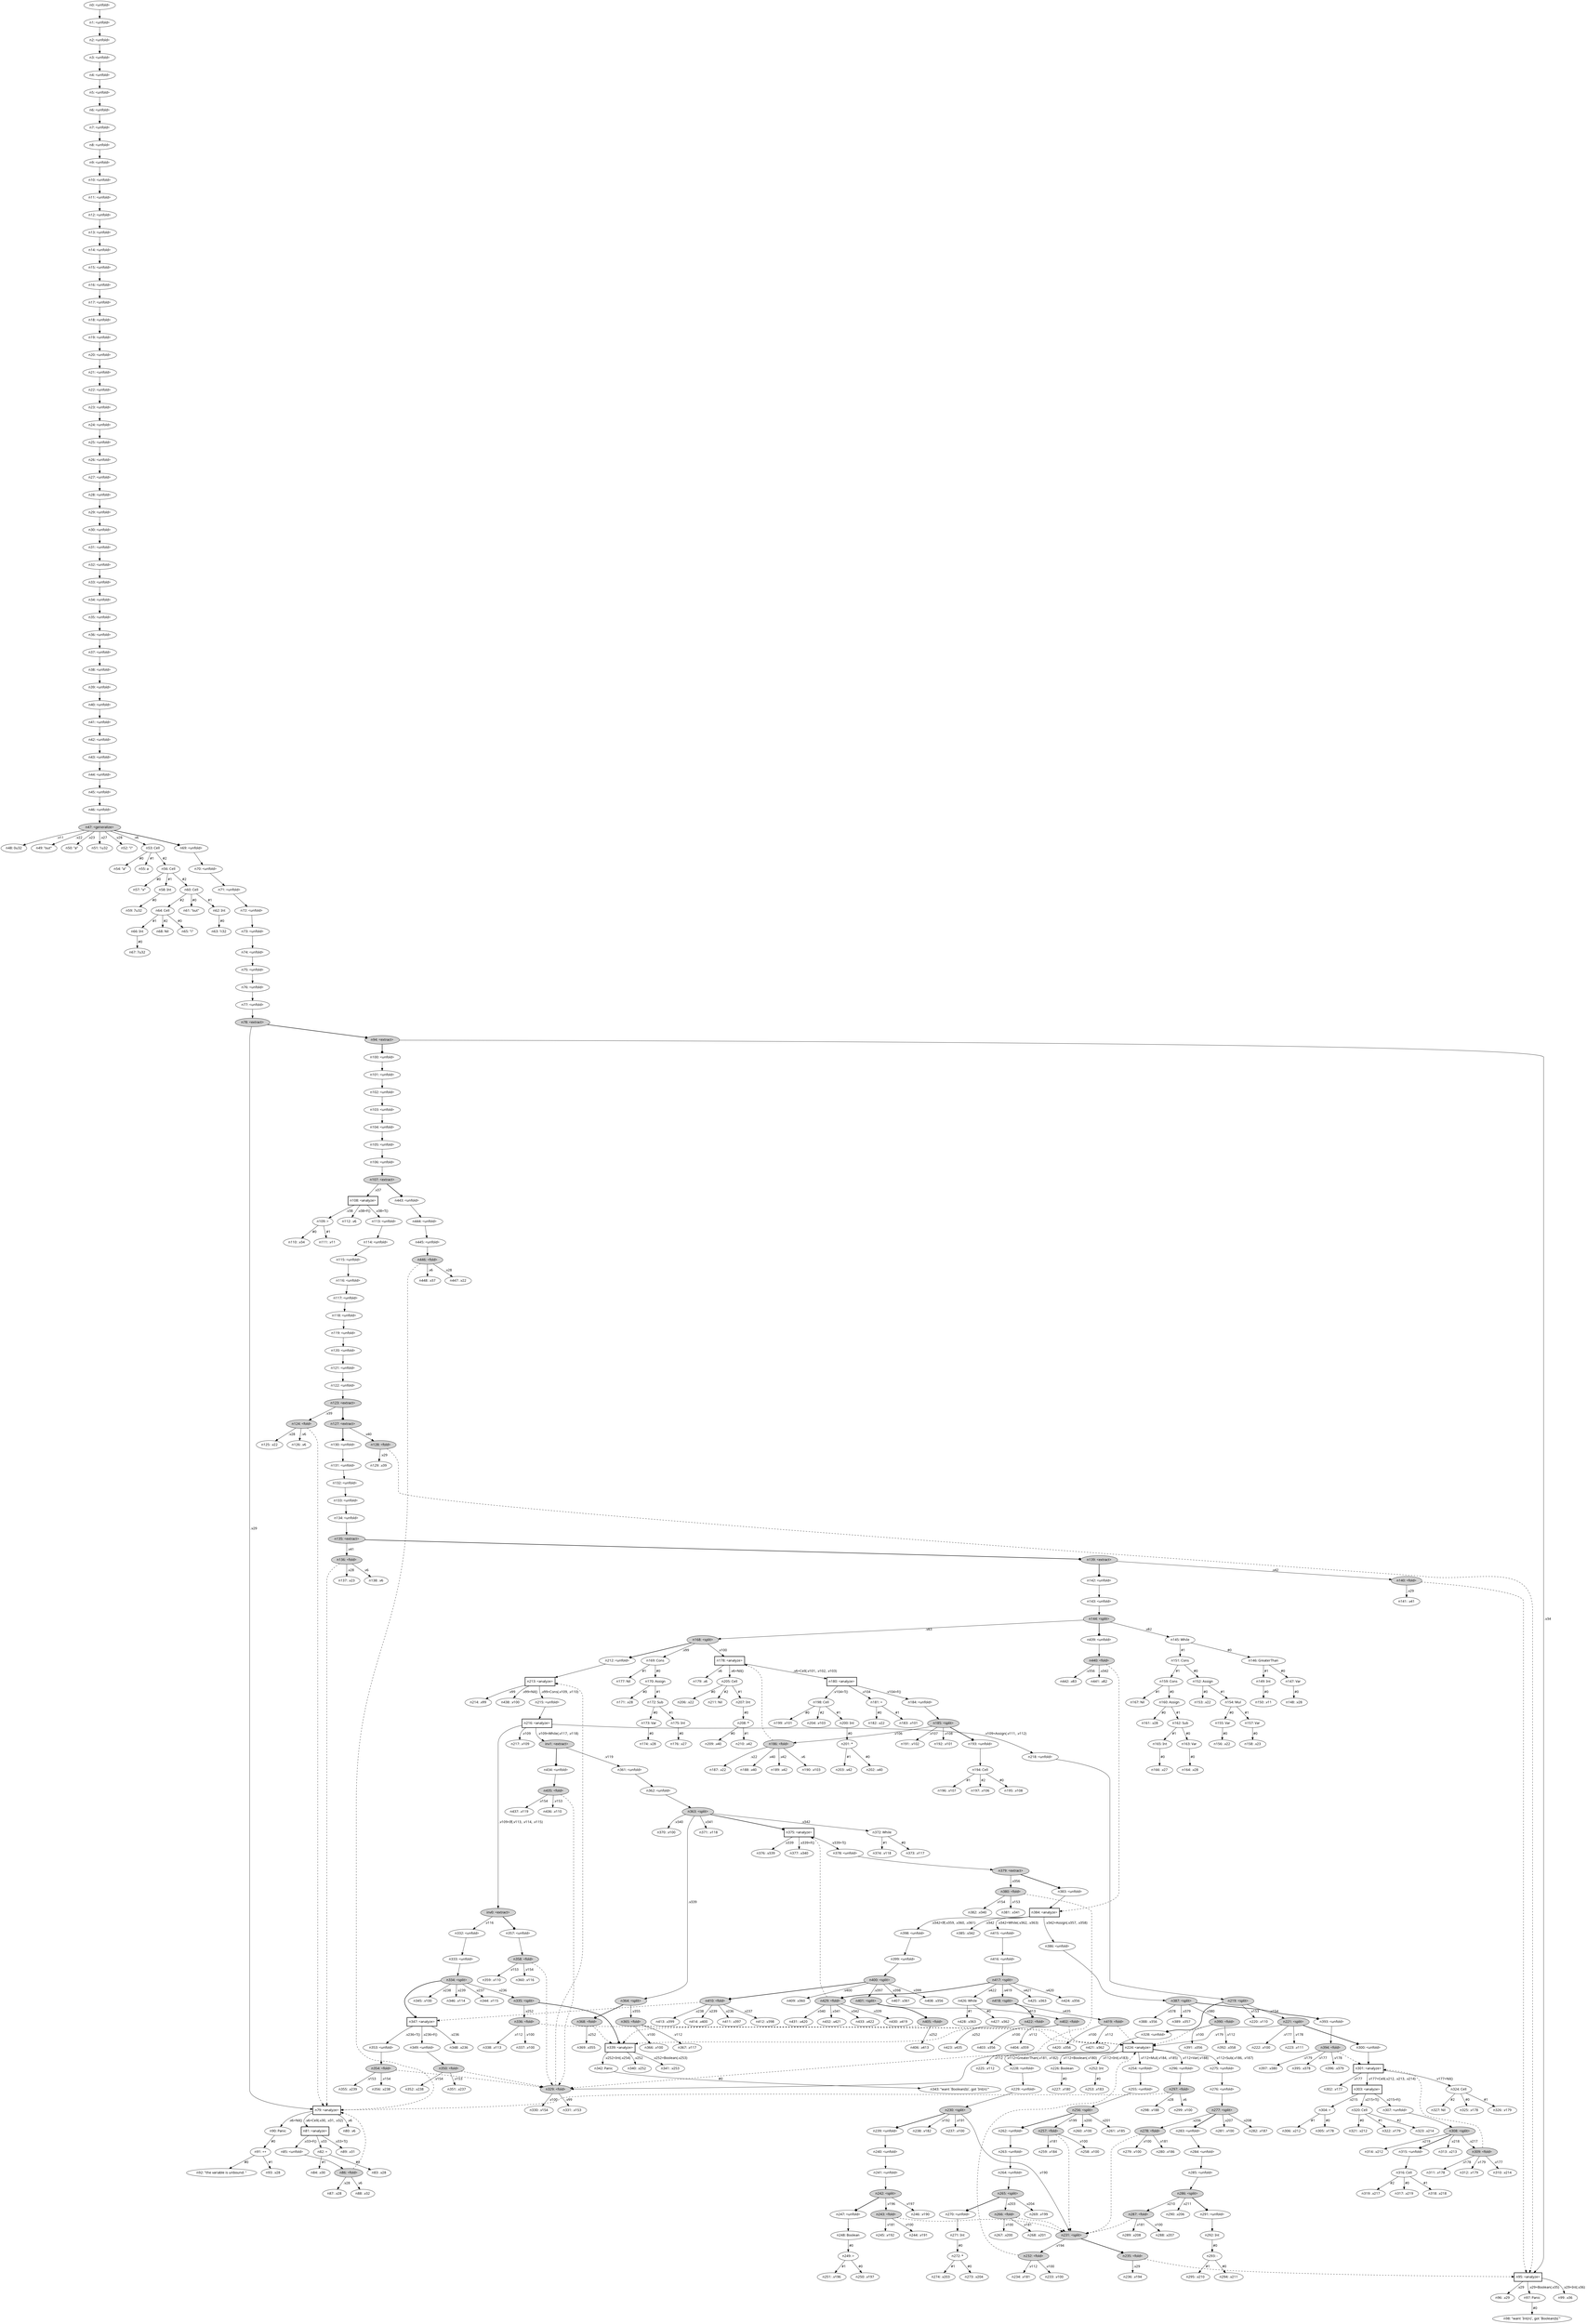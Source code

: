 digraph {
    node [fontname="bold helvetica"];
    edge [fontname="bold helvetica"];
    n0 [label="n0: <unfold>"];
    n1 [label="n1: <unfold>"];
    n0 -> n1;
    n2 [label="n2: <unfold>"];
    n1 -> n2;
    n3 [label="n3: <unfold>"];
    n2 -> n3;
    n4 [label="n4: <unfold>"];
    n3 -> n4;
    n5 [label="n5: <unfold>"];
    n4 -> n5;
    n6 [label="n6: <unfold>"];
    n5 -> n6;
    n7 [label="n7: <unfold>"];
    n6 -> n7;
    n8 [label="n8: <unfold>"];
    n7 -> n8;
    n9 [label="n9: <unfold>"];
    n8 -> n9;
    n10 [label="n10: <unfold>"];
    n9 -> n10;
    n11 [label="n11: <unfold>"];
    n10 -> n11;
    n12 [label="n12: <unfold>"];
    n11 -> n12;
    n13 [label="n13: <unfold>"];
    n12 -> n13;
    n14 [label="n14: <unfold>"];
    n13 -> n14;
    n15 [label="n15: <unfold>"];
    n14 -> n15;
    n16 [label="n16: <unfold>"];
    n15 -> n16;
    n17 [label="n17: <unfold>"];
    n16 -> n17;
    n18 [label="n18: <unfold>"];
    n17 -> n18;
    n19 [label="n19: <unfold>"];
    n18 -> n19;
    n20 [label="n20: <unfold>"];
    n19 -> n20;
    n21 [label="n21: <unfold>"];
    n20 -> n21;
    n22 [label="n22: <unfold>"];
    n21 -> n22;
    n23 [label="n23: <unfold>"];
    n22 -> n23;
    n24 [label="n24: <unfold>"];
    n23 -> n24;
    n25 [label="n25: <unfold>"];
    n24 -> n25;
    n26 [label="n26: <unfold>"];
    n25 -> n26;
    n27 [label="n27: <unfold>"];
    n26 -> n27;
    n28 [label="n28: <unfold>"];
    n27 -> n28;
    n29 [label="n29: <unfold>"];
    n28 -> n29;
    n30 [label="n30: <unfold>"];
    n29 -> n30;
    n31 [label="n31: <unfold>"];
    n30 -> n31;
    n32 [label="n32: <unfold>"];
    n31 -> n32;
    n33 [label="n33: <unfold>"];
    n32 -> n33;
    n34 [label="n34: <unfold>"];
    n33 -> n34;
    n35 [label="n35: <unfold>"];
    n34 -> n35;
    n36 [label="n36: <unfold>"];
    n35 -> n36;
    n37 [label="n37: <unfold>"];
    n36 -> n37;
    n38 [label="n38: <unfold>"];
    n37 -> n38;
    n39 [label="n39: <unfold>"];
    n38 -> n39;
    n40 [label="n40: <unfold>"];
    n39 -> n40;
    n41 [label="n41: <unfold>"];
    n40 -> n41;
    n42 [label="n42: <unfold>"];
    n41 -> n42;
    n43 [label="n43: <unfold>"];
    n42 -> n43;
    n44 [label="n44: <unfold>"];
    n43 -> n44;
    n45 [label="n45: <unfold>"];
    n44 -> n45;
    n46 [label="n46: <unfold>"];
    n45 -> n46;
    n47 [label="n47: <generalize>"] [style=filled];
    n46 -> n47;
    n48 [label="n48: 0u32"];
    n47 -> n48 [label=" .v11 "];
    n49 [label="n49: \"out\""];
    n47 -> n49 [label=" .v22 "];
    n50 [label="n50: \"a\""];
    n47 -> n50 [label=" .v23 "];
    n51 [label="n51: 1u32"];
    n47 -> n51 [label=" .v27 "];
    n52 [label="n52: \"i\""];
    n47 -> n52 [label=" .v28 "];
    n53 [label="n53: Cell"];
    n47 -> n53 [label=" .v6 "];
    n54 [label="n54: \"a\""];
    n53 -> n54 [label=" #0 "];
    n55 [label="n55: a"];
    n53 -> n55 [label=" #1 "];
    n56 [label="n56: Cell"];
    n53 -> n56 [label=" #2 "];
    n57 [label="n57: \"x\""];
    n56 -> n57 [label=" #0 "];
    n58 [label="n58: Int"];
    n56 -> n58 [label=" #1 "];
    n59 [label="n59: 7u32"];
    n58 -> n59 [label=" #0 "];
    n60 [label="n60: Cell"];
    n56 -> n60 [label=" #2 "];
    n61 [label="n61: \"out\""];
    n60 -> n61 [label=" #0 "];
    n62 [label="n62: Int"];
    n60 -> n62 [label=" #1 "];
    n63 [label="n63: 1i32"];
    n62 -> n63 [label=" #0 "];
    n64 [label="n64: Cell"];
    n60 -> n64 [label=" #2 "];
    n65 [label="n65: \"i\""];
    n64 -> n65 [label=" #0 "];
    n66 [label="n66: Int"];
    n64 -> n66 [label=" #1 "];
    n67 [label="n67: 7u32"];
    n66 -> n67 [label=" #0 "];
    n68 [label="n68: Nil"];
    n64 -> n68 [label=" #2 "];
    n69 [label="n69: <unfold>"];
    n47 -> n69 [penwidth=1.7 arrowhead=dot];
    n70 [label="n70: <unfold>"];
    n69 -> n70;
    n71 [label="n71: <unfold>"];
    n70 -> n71;
    n72 [label="n72: <unfold>"];
    n71 -> n72;
    n73 [label="n73: <unfold>"];
    n72 -> n73;
    n74 [label="n74: <unfold>"];
    n73 -> n74;
    n75 [label="n75: <unfold>"];
    n74 -> n75;
    n76 [label="n76: <unfold>"];
    n75 -> n76;
    n77 [label="n77: <unfold>"];
    n76 -> n77;
    n78 [label="n78: <extract>"] [style=filled];
    n77 -> n78;
    n79 [label="n79: <analyze>"] [shape=box style=bold];
    n78 -> n79 [label=" .v29 "];
    n80 [label="n80: .v6"];
    n79 -> n80 [label=" .v6 "];
    n81 [label="n81: <analyze>"] [shape=box style=bold];
    n79 -> n81 [label=" .v6=Cell(.v30, .v31, .v32) "];
    n82 [label="n82: ="];
    n81 -> n82 [label=" .v33 "];
    n83 [label="n83: .v28"];
    n82 -> n83 [label=" #0 "];
    n84 [label="n84: .v30"];
    n82 -> n84 [label=" #1 "];
    n85 [label="n85: <unfold>"];
    n81 -> n85 [label=" .v33=F() "];
    n86 [label="n86: <fold>"] [style=filled];
    n85 -> n86;
    n86 -> n79 [style=dashed];
    n87 [label="n87: .v28"];
    n86 -> n87 [label=" .v28 "];
    n88 [label="n88: .v32"];
    n86 -> n88 [label=" .v6 "];
    n89 [label="n89: .v31"];
    n81 -> n89 [label=" .v33=T() "];
    n90 [label="n90: Panic"];
    n79 -> n90 [label=" .v6=Nil() "];
    n91 [label="n91: ++"];
    n90 -> n91 [label=" #0 "];
    n92 [label="n92: \"the variable is unbound: \""];
    n91 -> n92 [label=" #0 "];
    n93 [label="n93: .v28"];
    n91 -> n93 [label=" #1 "];
    n94 [label="n94: <extract>"] [style=filled];
    n78 -> n94 [penwidth=1.7 arrowhead=dot];
    n95 [label="n95: <analyze>"] [shape=box style=bold];
    n94 -> n95 [label=" .v34 "];
    n96 [label="n96: .v29"];
    n95 -> n96 [label=" .v29 "];
    n97 [label="n97: Panic"];
    n95 -> n97 [label=" .v29=Boolean(.v35) "];
    n98 [label="n98: \"want `Int(n)`, got `Boolean(b)`\""];
    n97 -> n98 [label=" #0 "];
    n99 [label="n99: .v36"];
    n95 -> n99 [label=" .v29=Int(.v36) "];
    n100 [label="n100: <unfold>"];
    n94 -> n100 [penwidth=1.7 arrowhead=dot];
    n101 [label="n101: <unfold>"];
    n100 -> n101;
    n102 [label="n102: <unfold>"];
    n101 -> n102;
    n103 [label="n103: <unfold>"];
    n102 -> n103;
    n104 [label="n104: <unfold>"];
    n103 -> n104;
    n105 [label="n105: <unfold>"];
    n104 -> n105;
    n106 [label="n106: <unfold>"];
    n105 -> n106;
    n107 [label="n107: <extract>"] [style=filled];
    n106 -> n107;
    n108 [label="n108: <analyze>"] [shape=box style=bold];
    n107 -> n108 [label=" .v37 "];
    n109 [label="n109: >"];
    n108 -> n109 [label=" .v38 "];
    n110 [label="n110: .v34"];
    n109 -> n110 [label=" #0 "];
    n111 [label="n111: .v11"];
    n109 -> n111 [label=" #1 "];
    n112 [label="n112: .v6"];
    n108 -> n112 [label=" .v38=F() "];
    n113 [label="n113: <unfold>"];
    n108 -> n113 [label=" .v38=T() "];
    n114 [label="n114: <unfold>"];
    n113 -> n114;
    n115 [label="n115: <unfold>"];
    n114 -> n115;
    n116 [label="n116: <unfold>"];
    n115 -> n116;
    n117 [label="n117: <unfold>"];
    n116 -> n117;
    n118 [label="n118: <unfold>"];
    n117 -> n118;
    n119 [label="n119: <unfold>"];
    n118 -> n119;
    n120 [label="n120: <unfold>"];
    n119 -> n120;
    n121 [label="n121: <unfold>"];
    n120 -> n121;
    n122 [label="n122: <unfold>"];
    n121 -> n122;
    n123 [label="n123: <extract>"] [style=filled];
    n122 -> n123;
    n124 [label="n124: <fold>"] [style=filled];
    n123 -> n124 [label=" .v39 "];
    n124 -> n79 [style=dashed];
    n125 [label="n125: .v22"];
    n124 -> n125 [label=" .v28 "];
    n126 [label="n126: .v6"];
    n124 -> n126 [label=" .v6 "];
    n127 [label="n127: <extract>"] [style=filled];
    n123 -> n127 [penwidth=1.7 arrowhead=dot];
    n128 [label="n128: <fold>"] [style=filled];
    n127 -> n128 [label=" .v40 "];
    n128 -> n95 [style=dashed];
    n129 [label="n129: .v39"];
    n128 -> n129 [label=" .v29 "];
    n130 [label="n130: <unfold>"];
    n127 -> n130 [penwidth=1.7 arrowhead=dot];
    n131 [label="n131: <unfold>"];
    n130 -> n131;
    n132 [label="n132: <unfold>"];
    n131 -> n132;
    n133 [label="n133: <unfold>"];
    n132 -> n133;
    n134 [label="n134: <unfold>"];
    n133 -> n134;
    n135 [label="n135: <extract>"] [style=filled];
    n134 -> n135;
    n136 [label="n136: <fold>"] [style=filled];
    n135 -> n136 [label=" .v41 "];
    n136 -> n79 [style=dashed];
    n137 [label="n137: .v23"];
    n136 -> n137 [label=" .v28 "];
    n138 [label="n138: .v6"];
    n136 -> n138 [label=" .v6 "];
    n139 [label="n139: <extract>"] [style=filled];
    n135 -> n139 [penwidth=1.7 arrowhead=dot];
    n140 [label="n140: <fold>"] [style=filled];
    n139 -> n140 [label=" .v42 "];
    n140 -> n95 [style=dashed];
    n141 [label="n141: .v41"];
    n140 -> n141 [label=" .v29 "];
    n142 [label="n142: <unfold>"];
    n139 -> n142 [penwidth=1.7 arrowhead=dot];
    n143 [label="n143: <unfold>"];
    n142 -> n143;
    n144 [label="n144: <split>"] [style=filled];
    n143 -> n144;
    n145 [label="n145: While"];
    n144 -> n145 [label=" .v82 "];
    n146 [label="n146: GreaterThan"];
    n145 -> n146 [label=" #0 "];
    n147 [label="n147: Var"];
    n146 -> n147 [label=" #0 "];
    n148 [label="n148: .v28"];
    n147 -> n148 [label=" #0 "];
    n149 [label="n149: Int"];
    n146 -> n149 [label=" #1 "];
    n150 [label="n150: .v11"];
    n149 -> n150 [label=" #0 "];
    n151 [label="n151: Cons"];
    n145 -> n151 [label=" #1 "];
    n152 [label="n152: Assign"];
    n151 -> n152 [label=" #0 "];
    n153 [label="n153: .v22"];
    n152 -> n153 [label=" #0 "];
    n154 [label="n154: Mul"];
    n152 -> n154 [label=" #1 "];
    n155 [label="n155: Var"];
    n154 -> n155 [label=" #0 "];
    n156 [label="n156: .v22"];
    n155 -> n156 [label=" #0 "];
    n157 [label="n157: Var"];
    n154 -> n157 [label=" #1 "];
    n158 [label="n158: .v23"];
    n157 -> n158 [label=" #0 "];
    n159 [label="n159: Cons"];
    n151 -> n159 [label=" #1 "];
    n160 [label="n160: Assign"];
    n159 -> n160 [label=" #0 "];
    n161 [label="n161: .v28"];
    n160 -> n161 [label=" #0 "];
    n162 [label="n162: Sub"];
    n160 -> n162 [label=" #1 "];
    n163 [label="n163: Var"];
    n162 -> n163 [label=" #0 "];
    n164 [label="n164: .v28"];
    n163 -> n164 [label=" #0 "];
    n165 [label="n165: Int"];
    n162 -> n165 [label=" #1 "];
    n166 [label="n166: .v27"];
    n165 -> n166 [label=" #0 "];
    n167 [label="n167: Nil"];
    n159 -> n167 [label=" #1 "];
    n168 [label="n168: <split>"] [style=filled];
    n144 -> n168 [label=" .v83 "];
    n169 [label="n169: Cons"];
    n168 -> n169 [label=" .v99 "];
    n170 [label="n170: Assign"];
    n169 -> n170 [label=" #0 "];
    n171 [label="n171: .v28"];
    n170 -> n171 [label=" #0 "];
    n172 [label="n172: Sub"];
    n170 -> n172 [label=" #1 "];
    n173 [label="n173: Var"];
    n172 -> n173 [label=" #0 "];
    n174 [label="n174: .v28"];
    n173 -> n174 [label=" #0 "];
    n175 [label="n175: Int"];
    n172 -> n175 [label=" #1 "];
    n176 [label="n176: .v27"];
    n175 -> n176 [label=" #0 "];
    n177 [label="n177: Nil"];
    n169 -> n177 [label=" #1 "];
    n178 [label="n178: <analyze>"] [shape=box style=bold];
    n168 -> n178 [label=" .v100 "];
    n179 [label="n179: .v6"];
    n178 -> n179 [label=" .v6 "];
    n180 [label="n180: <analyze>"] [shape=box style=bold];
    n178 -> n180 [label=" .v6=Cell(.v101, .v102, .v103) "];
    n181 [label="n181: ="];
    n180 -> n181 [label=" .v104 "];
    n182 [label="n182: .v22"];
    n181 -> n182 [label=" #0 "];
    n183 [label="n183: .v101"];
    n181 -> n183 [label=" #1 "];
    n184 [label="n184: <unfold>"];
    n180 -> n184 [label=" .v104=F() "];
    n185 [label="n185: <split>"] [style=filled];
    n184 -> n185;
    n186 [label="n186: <fold>"] [style=filled];
    n185 -> n186 [label=" .v106 "];
    n186 -> n178 [style=dashed];
    n187 [label="n187: .v22"];
    n186 -> n187 [label=" .v22 "];
    n188 [label="n188: .v40"];
    n186 -> n188 [label=" .v40 "];
    n189 [label="n189: .v42"];
    n186 -> n189 [label=" .v42 "];
    n190 [label="n190: .v103"];
    n186 -> n190 [label=" .v6 "];
    n191 [label="n191: .v102"];
    n185 -> n191 [label=" .v107 "];
    n192 [label="n192: .v101"];
    n185 -> n192 [label=" .v108 "];
    n193 [label="n193: <unfold>"];
    n185 -> n193 [penwidth=1.7 arrowhead=dot];
    n194 [label="n194: Cell"];
    n193 -> n194;
    n195 [label="n195: .v108"];
    n194 -> n195 [label=" #0 "];
    n196 [label="n196: .v107"];
    n194 -> n196 [label=" #1 "];
    n197 [label="n197: .v106"];
    n194 -> n197 [label=" #2 "];
    n198 [label="n198: Cell"];
    n180 -> n198 [label=" .v104=T() "];
    n199 [label="n199: .v101"];
    n198 -> n199 [label=" #0 "];
    n200 [label="n200: Int"];
    n198 -> n200 [label=" #1 "];
    n201 [label="n201: *"];
    n200 -> n201 [label=" #0 "];
    n202 [label="n202: .v40"];
    n201 -> n202 [label=" #0 "];
    n203 [label="n203: .v42"];
    n201 -> n203 [label=" #1 "];
    n204 [label="n204: .v103"];
    n198 -> n204 [label=" #2 "];
    n205 [label="n205: Cell"];
    n178 -> n205 [label=" .v6=Nil() "];
    n206 [label="n206: .v22"];
    n205 -> n206 [label=" #0 "];
    n207 [label="n207: Int"];
    n205 -> n207 [label=" #1 "];
    n208 [label="n208: *"];
    n207 -> n208 [label=" #0 "];
    n209 [label="n209: .v40"];
    n208 -> n209 [label=" #0 "];
    n210 [label="n210: .v42"];
    n208 -> n210 [label=" #1 "];
    n211 [label="n211: Nil"];
    n205 -> n211 [label=" #2 "];
    n212 [label="n212: <unfold>"];
    n168 -> n212 [penwidth=1.7 arrowhead=dot];
    n213 [label="n213: <analyze>"] [shape=box style=bold];
    n212 -> n213;
    n214 [label="n214: .v99"];
    n213 -> n214 [label=" .v99 "];
    n215 [label="n215: <unfold>"];
    n213 -> n215 [label=" .v99=Cons(.v109, .v110) "];
    n216 [label="n216: <analyze>"] [shape=box style=bold];
    n215 -> n216;
    n217 [label="n217: .v109"];
    n216 -> n217 [label=" .v109 "];
    n218 [label="n218: <unfold>"];
    n216 -> n218 [label=" .v109=Assign(.v111, .v112) "];
    n219 [label="n219: <split>"] [style=filled];
    n218 -> n219;
    n220 [label="n220: .v110"];
    n219 -> n220 [label=" .v153 "];
    n221 [label="n221: <split>"] [style=filled];
    n219 -> n221 [label=" .v154 "];
    n222 [label="n222: .v100"];
    n221 -> n222 [label=" .v177 "];
    n223 [label="n223: .v111"];
    n221 -> n223 [label=" .v178 "];
    n224 [label="n224: <analyze>"] [shape=box style=bold];
    n221 -> n224 [label=" .v179 "];
    n225 [label="n225: .v112"];
    n224 -> n225 [label=" .v112 "];
    n226 [label="n226: Boolean"];
    n224 -> n226 [label=" .v112=Boolean(.v180) "];
    n227 [label="n227: .v180"];
    n226 -> n227 [label=" #0 "];
    n228 [label="n228: <unfold>"];
    n224 -> n228 [label=" .v112=GreaterThan(.v181, .v182) "];
    n229 [label="n229: <unfold>"];
    n228 -> n229;
    n230 [label="n230: <split>"] [style=filled];
    n229 -> n230;
    n231 [label="n231: <split>"] [style=filled];
    n230 -> n231 [label=" .v190 "];
    n232 [label="n232: <fold>"] [style=filled];
    n231 -> n232 [label=" .v194 "];
    n232 -> n224 [style=dashed];
    n233 [label="n233: .v100"];
    n232 -> n233 [label=" .v100 "];
    n234 [label="n234: .v181"];
    n232 -> n234 [label=" .v112 "];
    n235 [label="n235: <fold>"] [style=filled];
    n231 -> n235 [penwidth=1.7 arrowhead=dot];
    n235 -> n95 [style=dashed];
    n236 [label="n236: .v194"];
    n235 -> n236 [label=" .v29 "];
    n237 [label="n237: .v100"];
    n230 -> n237 [label=" .v191 "];
    n238 [label="n238: .v182"];
    n230 -> n238 [label=" .v192 "];
    n239 [label="n239: <unfold>"];
    n230 -> n239 [penwidth=1.7 arrowhead=dot];
    n240 [label="n240: <unfold>"];
    n239 -> n240;
    n241 [label="n241: <unfold>"];
    n240 -> n241;
    n242 [label="n242: <split>"] [style=filled];
    n241 -> n242;
    n243 [label="n243: <fold>"] [style=filled];
    n242 -> n243 [label=" .v196 "];
    n243 -> n231 [style=dashed];
    n244 [label="n244: .v191"];
    n243 -> n244 [label=" .v100 "];
    n245 [label="n245: .v192"];
    n243 -> n245 [label=" .v181 "];
    n246 [label="n246: .v190"];
    n242 -> n246 [label=" .v197 "];
    n247 [label="n247: <unfold>"];
    n242 -> n247 [penwidth=1.7 arrowhead=dot];
    n248 [label="n248: Boolean"];
    n247 -> n248;
    n249 [label="n249: >"];
    n248 -> n249 [label=" #0 "];
    n250 [label="n250: .v197"];
    n249 -> n250 [label=" #0 "];
    n251 [label="n251: .v196"];
    n249 -> n251 [label=" #1 "];
    n252 [label="n252: Int"];
    n224 -> n252 [label=" .v112=Int(.v183) "];
    n253 [label="n253: .v183"];
    n252 -> n253 [label=" #0 "];
    n254 [label="n254: <unfold>"];
    n224 -> n254 [label=" .v112=Mul(.v184, .v185) "];
    n255 [label="n255: <unfold>"];
    n254 -> n255;
    n256 [label="n256: <split>"] [style=filled];
    n255 -> n256;
    n257 [label="n257: <fold>"] [style=filled];
    n256 -> n257 [label=" .v199 "];
    n257 -> n231 [style=dashed];
    n258 [label="n258: .v100"];
    n257 -> n258 [label=" .v100 "];
    n259 [label="n259: .v184"];
    n257 -> n259 [label=" .v181 "];
    n260 [label="n260: .v100"];
    n256 -> n260 [label=" .v200 "];
    n261 [label="n261: .v185"];
    n256 -> n261 [label=" .v201 "];
    n262 [label="n262: <unfold>"];
    n256 -> n262 [penwidth=1.7 arrowhead=dot];
    n263 [label="n263: <unfold>"];
    n262 -> n263;
    n264 [label="n264: <unfold>"];
    n263 -> n264;
    n265 [label="n265: <split>"] [style=filled];
    n264 -> n265;
    n266 [label="n266: <fold>"] [style=filled];
    n265 -> n266 [label=" .v203 "];
    n266 -> n231 [style=dashed];
    n267 [label="n267: .v200"];
    n266 -> n267 [label=" .v100 "];
    n268 [label="n268: .v201"];
    n266 -> n268 [label=" .v181 "];
    n269 [label="n269: .v199"];
    n265 -> n269 [label=" .v204 "];
    n270 [label="n270: <unfold>"];
    n265 -> n270 [penwidth=1.7 arrowhead=dot];
    n271 [label="n271: Int"];
    n270 -> n271;
    n272 [label="n272: *"];
    n271 -> n272 [label=" #0 "];
    n273 [label="n273: .v204"];
    n272 -> n273 [label=" #0 "];
    n274 [label="n274: .v203"];
    n272 -> n274 [label=" #1 "];
    n275 [label="n275: <unfold>"];
    n224 -> n275 [label=" .v112=Sub(.v186, .v187) "];
    n276 [label="n276: <unfold>"];
    n275 -> n276;
    n277 [label="n277: <split>"] [style=filled];
    n276 -> n277;
    n278 [label="n278: <fold>"] [style=filled];
    n277 -> n278 [label=" .v206 "];
    n278 -> n231 [style=dashed];
    n279 [label="n279: .v100"];
    n278 -> n279 [label=" .v100 "];
    n280 [label="n280: .v186"];
    n278 -> n280 [label=" .v181 "];
    n281 [label="n281: .v100"];
    n277 -> n281 [label=" .v207 "];
    n282 [label="n282: .v187"];
    n277 -> n282 [label=" .v208 "];
    n283 [label="n283: <unfold>"];
    n277 -> n283 [penwidth=1.7 arrowhead=dot];
    n284 [label="n284: <unfold>"];
    n283 -> n284;
    n285 [label="n285: <unfold>"];
    n284 -> n285;
    n286 [label="n286: <split>"] [style=filled];
    n285 -> n286;
    n287 [label="n287: <fold>"] [style=filled];
    n286 -> n287 [label=" .v210 "];
    n287 -> n231 [style=dashed];
    n288 [label="n288: .v207"];
    n287 -> n288 [label=" .v100 "];
    n289 [label="n289: .v208"];
    n287 -> n289 [label=" .v181 "];
    n290 [label="n290: .v206"];
    n286 -> n290 [label=" .v211 "];
    n291 [label="n291: <unfold>"];
    n286 -> n291 [penwidth=1.7 arrowhead=dot];
    n292 [label="n292: Int"];
    n291 -> n292;
    n293 [label="n293: -"];
    n292 -> n293 [label=" #0 "];
    n294 [label="n294: .v211"];
    n293 -> n294 [label=" #0 "];
    n295 [label="n295: .v210"];
    n293 -> n295 [label=" #1 "];
    n296 [label="n296: <unfold>"];
    n224 -> n296 [label=" .v112=Var(.v188) "];
    n297 [label="n297: <fold>"] [style=filled];
    n296 -> n297;
    n297 -> n79 [style=dashed];
    n298 [label="n298: .v188"];
    n297 -> n298 [label=" .v28 "];
    n299 [label="n299: .v100"];
    n297 -> n299 [label=" .v6 "];
    n300 [label="n300: <unfold>"];
    n221 -> n300 [penwidth=1.7 arrowhead=dot];
    n301 [label="n301: <analyze>"] [shape=box style=bold];
    n300 -> n301;
    n302 [label="n302: .v177"];
    n301 -> n302 [label=" .v177 "];
    n303 [label="n303: <analyze>"] [shape=box style=bold];
    n301 -> n303 [label=" .v177=Cell(.v212, .v213, .v214) "];
    n304 [label="n304: ="];
    n303 -> n304 [label=" .v215 "];
    n305 [label="n305: .v178"];
    n304 -> n305 [label=" #0 "];
    n306 [label="n306: .v212"];
    n304 -> n306 [label=" #1 "];
    n307 [label="n307: <unfold>"];
    n303 -> n307 [label=" .v215=F() "];
    n308 [label="n308: <split>"] [style=filled];
    n307 -> n308;
    n309 [label="n309: <fold>"] [style=filled];
    n308 -> n309 [label=" .v217 "];
    n309 -> n301 [style=dashed];
    n310 [label="n310: .v214"];
    n309 -> n310 [label=" .v177 "];
    n311 [label="n311: .v178"];
    n309 -> n311 [label=" .v178 "];
    n312 [label="n312: .v179"];
    n309 -> n312 [label=" .v179 "];
    n313 [label="n313: .v213"];
    n308 -> n313 [label=" .v218 "];
    n314 [label="n314: .v212"];
    n308 -> n314 [label=" .v219 "];
    n315 [label="n315: <unfold>"];
    n308 -> n315 [penwidth=1.7 arrowhead=dot];
    n316 [label="n316: Cell"];
    n315 -> n316;
    n317 [label="n317: .v219"];
    n316 -> n317 [label=" #0 "];
    n318 [label="n318: .v218"];
    n316 -> n318 [label=" #1 "];
    n319 [label="n319: .v217"];
    n316 -> n319 [label=" #2 "];
    n320 [label="n320: Cell"];
    n303 -> n320 [label=" .v215=T() "];
    n321 [label="n321: .v212"];
    n320 -> n321 [label=" #0 "];
    n322 [label="n322: .v179"];
    n320 -> n322 [label=" #1 "];
    n323 [label="n323: .v214"];
    n320 -> n323 [label=" #2 "];
    n324 [label="n324: Cell"];
    n301 -> n324 [label=" .v177=Nil() "];
    n325 [label="n325: .v178"];
    n324 -> n325 [label=" #0 "];
    n326 [label="n326: .v179"];
    n324 -> n326 [label=" #1 "];
    n327 [label="n327: Nil"];
    n324 -> n327 [label=" #2 "];
    n328 [label="n328: <unfold>"];
    n219 -> n328 [penwidth=1.7 arrowhead=dot];
    n329 [label="n329: <fold>"] [style=filled];
    n328 -> n329;
    n329 -> n213 [style=dashed];
    n330 [label="n330: .v154"];
    n329 -> n330 [label=" .v100 "];
    n331 [label="n331: .v153"];
    n329 -> n331 [label=" .v99 "];
    inv0 [label="inv0: <extract>"] [style=filled];
    n216 -> inv0 [label=" .v109=If(.v113, .v114, .v115) "];
    n332 [label="n332: <unfold>"];
    inv0 -> n332 [label=" .v116 "];
    n333 [label="n333: <unfold>"];
    n332 -> n333;
    n334 [label="n334: <split>"] [style=filled];
    n333 -> n334;
    n335 [label="n335: <split>"] [style=filled];
    n334 -> n335 [label=" .v236 "];
    n336 [label="n336: <fold>"] [style=filled];
    n335 -> n336 [label=" .v252 "];
    n336 -> n224 [style=dashed];
    n337 [label="n337: .v100"];
    n336 -> n337 [label=" .v100 "];
    n338 [label="n338: .v113"];
    n336 -> n338 [label=" .v112 "];
    n339 [label="n339: <analyze>"] [shape=box style=bold];
    n335 -> n339 [penwidth=1.7 arrowhead=dot];
    n340 [label="n340: .v252"];
    n339 -> n340 [label=" .v252 "];
    n341 [label="n341: .v253"];
    n339 -> n341 [label=" .v252=Boolean(.v253) "];
    n342 [label="n342: Panic"];
    n339 -> n342 [label=" .v252=Int(.v254) "];
    n343 [label="n343: \"want `Boolean(b)`, got `Int(n)`\""];
    n342 -> n343 [label=" #0 "];
    n344 [label="n344: .v115"];
    n334 -> n344 [label=" .v237 "];
    n345 [label="n345: .v100"];
    n334 -> n345 [label=" .v238 "];
    n346 [label="n346: .v114"];
    n334 -> n346 [label=" .v239 "];
    n347 [label="n347: <analyze>"] [shape=box style=bold];
    n334 -> n347 [penwidth=1.7 arrowhead=dot];
    n348 [label="n348: .v236"];
    n347 -> n348 [label=" .v236 "];
    n349 [label="n349: <unfold>"];
    n347 -> n349 [label=" .v236=F() "];
    n350 [label="n350: <fold>"] [style=filled];
    n349 -> n350;
    n350 -> n329 [style=dashed];
    n351 [label="n351: .v237"];
    n350 -> n351 [label=" .v153 "];
    n352 [label="n352: .v238"];
    n350 -> n352 [label=" .v154 "];
    n353 [label="n353: <unfold>"];
    n347 -> n353 [label=" .v236=T() "];
    n354 [label="n354: <fold>"] [style=filled];
    n353 -> n354;
    n354 -> n329 [style=dashed];
    n355 [label="n355: .v239"];
    n354 -> n355 [label=" .v153 "];
    n356 [label="n356: .v238"];
    n354 -> n356 [label=" .v154 "];
    n357 [label="n357: <unfold>"];
    inv0 -> n357 [penwidth=1.7 arrowhead=dot];
    n358 [label="n358: <fold>"] [style=filled];
    n357 -> n358;
    n358 -> n329 [style=dashed];
    n359 [label="n359: .v110"];
    n358 -> n359 [label=" .v153 "];
    n360 [label="n360: .v116"];
    n358 -> n360 [label=" .v154 "];
    inv1 [label="inv1: <extract>"] [style=filled];
    n216 -> inv1 [label=" .v109=While(.v117, .v118) "];
    n361 [label="n361: <unfold>"];
    inv1 -> n361 [label=" .v119 "];
    n362 [label="n362: <unfold>"];
    n361 -> n362;
    n363 [label="n363: <split>"] [style=filled];
    n362 -> n363;
    n364 [label="n364: <split>"] [style=filled];
    n363 -> n364 [label=" .v339 "];
    n365 [label="n365: <fold>"] [style=filled];
    n364 -> n365 [label=" .v355 "];
    n365 -> n224 [style=dashed];
    n366 [label="n366: .v100"];
    n365 -> n366 [label=" .v100 "];
    n367 [label="n367: .v117"];
    n365 -> n367 [label=" .v112 "];
    n368 [label="n368: <fold>"] [style=filled];
    n364 -> n368 [penwidth=1.7 arrowhead=dot];
    n368 -> n339 [style=dashed];
    n369 [label="n369: .v355"];
    n368 -> n369 [label=" .v252 "];
    n370 [label="n370: .v100"];
    n363 -> n370 [label=" .v340 "];
    n371 [label="n371: .v118"];
    n363 -> n371 [label=" .v341 "];
    n372 [label="n372: While"];
    n363 -> n372 [label=" .v342 "];
    n373 [label="n373: .v117"];
    n372 -> n373 [label=" #0 "];
    n374 [label="n374: .v118"];
    n372 -> n374 [label=" #1 "];
    n375 [label="n375: <analyze>"] [shape=box style=bold];
    n363 -> n375 [penwidth=1.7 arrowhead=dot];
    n376 [label="n376: .v339"];
    n375 -> n376 [label=" .v339 "];
    n377 [label="n377: .v340"];
    n375 -> n377 [label=" .v339=F() "];
    n378 [label="n378: <unfold>"];
    n375 -> n378 [label=" .v339=T() "];
    n379 [label="n379: <extract>"] [style=filled];
    n378 -> n379;
    n380 [label="n380: <fold>"] [style=filled];
    n379 -> n380 [label=" .v356 "];
    n380 -> n329 [style=dashed];
    n381 [label="n381: .v341"];
    n380 -> n381 [label=" .v153 "];
    n382 [label="n382: .v340"];
    n380 -> n382 [label=" .v154 "];
    n383 [label="n383: <unfold>"];
    n379 -> n383 [penwidth=1.7 arrowhead=dot];
    n384 [label="n384: <analyze>"] [shape=box style=bold];
    n383 -> n384;
    n385 [label="n385: .v342"];
    n384 -> n385 [label=" .v342 "];
    n386 [label="n386: <unfold>"];
    n384 -> n386 [label=" .v342=Assign(.v357, .v358) "];
    n387 [label="n387: <split>"] [style=filled];
    n386 -> n387;
    n388 [label="n388: .v356"];
    n387 -> n388 [label=" .v378 "];
    n389 [label="n389: .v357"];
    n387 -> n389 [label=" .v379 "];
    n390 [label="n390: <fold>"] [style=filled];
    n387 -> n390 [label=" .v380 "];
    n390 -> n224 [style=dashed];
    n391 [label="n391: .v356"];
    n390 -> n391 [label=" .v100 "];
    n392 [label="n392: .v358"];
    n390 -> n392 [label=" .v112 "];
    n393 [label="n393: <unfold>"];
    n387 -> n393 [penwidth=1.7 arrowhead=dot];
    n394 [label="n394: <fold>"] [style=filled];
    n393 -> n394;
    n394 -> n301 [style=dashed];
    n395 [label="n395: .v378"];
    n394 -> n395 [label=" .v177 "];
    n396 [label="n396: .v379"];
    n394 -> n396 [label=" .v178 "];
    n397 [label="n397: .v380"];
    n394 -> n397 [label=" .v179 "];
    n398 [label="n398: <unfold>"];
    n384 -> n398 [label=" .v342=If(.v359, .v360, .v361) "];
    n399 [label="n399: <unfold>"];
    n398 -> n399;
    n400 [label="n400: <split>"] [style=filled];
    n399 -> n400;
    n401 [label="n401: <split>"] [style=filled];
    n400 -> n401 [label=" .v397 "];
    n402 [label="n402: <fold>"] [style=filled];
    n401 -> n402 [label=" .v413 "];
    n402 -> n224 [style=dashed];
    n403 [label="n403: .v356"];
    n402 -> n403 [label=" .v100 "];
    n404 [label="n404: .v359"];
    n402 -> n404 [label=" .v112 "];
    n405 [label="n405: <fold>"] [style=filled];
    n401 -> n405 [penwidth=1.7 arrowhead=dot];
    n405 -> n339 [style=dashed];
    n406 [label="n406: .v413"];
    n405 -> n406 [label=" .v252 "];
    n407 [label="n407: .v361"];
    n400 -> n407 [label=" .v398 "];
    n408 [label="n408: .v356"];
    n400 -> n408 [label=" .v399 "];
    n409 [label="n409: .v360"];
    n400 -> n409 [label=" .v400 "];
    n410 [label="n410: <fold>"] [style=filled];
    n400 -> n410 [penwidth=1.7 arrowhead=dot];
    n410 -> n347 [style=dashed];
    n411 [label="n411: .v397"];
    n410 -> n411 [label=" .v236 "];
    n412 [label="n412: .v398"];
    n410 -> n412 [label=" .v237 "];
    n413 [label="n413: .v399"];
    n410 -> n413 [label=" .v238 "];
    n414 [label="n414: .v400"];
    n410 -> n414 [label=" .v239 "];
    n415 [label="n415: <unfold>"];
    n384 -> n415 [label=" .v342=While(.v362, .v363) "];
    n416 [label="n416: <unfold>"];
    n415 -> n416;
    n417 [label="n417: <split>"] [style=filled];
    n416 -> n417;
    n418 [label="n418: <split>"] [style=filled];
    n417 -> n418 [label=" .v419 "];
    n419 [label="n419: <fold>"] [style=filled];
    n418 -> n419 [label=" .v435 "];
    n419 -> n224 [style=dashed];
    n420 [label="n420: .v356"];
    n419 -> n420 [label=" .v100 "];
    n421 [label="n421: .v362"];
    n419 -> n421 [label=" .v112 "];
    n422 [label="n422: <fold>"] [style=filled];
    n418 -> n422 [penwidth=1.7 arrowhead=dot];
    n422 -> n339 [style=dashed];
    n423 [label="n423: .v435"];
    n422 -> n423 [label=" .v252 "];
    n424 [label="n424: .v356"];
    n417 -> n424 [label=" .v420 "];
    n425 [label="n425: .v363"];
    n417 -> n425 [label=" .v421 "];
    n426 [label="n426: While"];
    n417 -> n426 [label=" .v422 "];
    n427 [label="n427: .v362"];
    n426 -> n427 [label=" #0 "];
    n428 [label="n428: .v363"];
    n426 -> n428 [label=" #1 "];
    n429 [label="n429: <fold>"] [style=filled];
    n417 -> n429 [penwidth=1.7 arrowhead=dot];
    n429 -> n375 [style=dashed];
    n430 [label="n430: .v419"];
    n429 -> n430 [label=" .v339 "];
    n431 [label="n431: .v420"];
    n429 -> n431 [label=" .v340 "];
    n432 [label="n432: .v421"];
    n429 -> n432 [label=" .v341 "];
    n433 [label="n433: .v422"];
    n429 -> n433 [label=" .v342 "];
    n434 [label="n434: <unfold>"];
    inv1 -> n434 [penwidth=1.7 arrowhead=dot];
    n435 [label="n435: <fold>"] [style=filled];
    n434 -> n435;
    n435 -> n329 [style=dashed];
    n436 [label="n436: .v110"];
    n435 -> n436 [label=" .v153 "];
    n437 [label="n437: .v119"];
    n435 -> n437 [label=" .v154 "];
    n438 [label="n438: .v100"];
    n213 -> n438 [label=" .v99=Nil() "];
    n439 [label="n439: <unfold>"];
    n144 -> n439 [penwidth=1.7 arrowhead=dot];
    n440 [label="n440: <fold>"] [style=filled];
    n439 -> n440;
    n440 -> n384 [style=dashed];
    n441 [label="n441: .v82"];
    n440 -> n441 [label=" .v342 "];
    n442 [label="n442: .v83"];
    n440 -> n442 [label=" .v356 "];
    n443 [label="n443: <unfold>"];
    n107 -> n443 [penwidth=1.7 arrowhead=dot];
    n444 [label="n444: <unfold>"];
    n443 -> n444;
    n445 [label="n445: <unfold>"];
    n444 -> n445;
    n446 [label="n446: <fold>"] [style=filled];
    n445 -> n446;
    n446 -> n79 [style=dashed];
    n447 [label="n447: .v22"];
    n446 -> n447 [label=" .v28 "];
    n448 [label="n448: .v37"];
    n446 -> n448 [label=" .v6 "];
}
